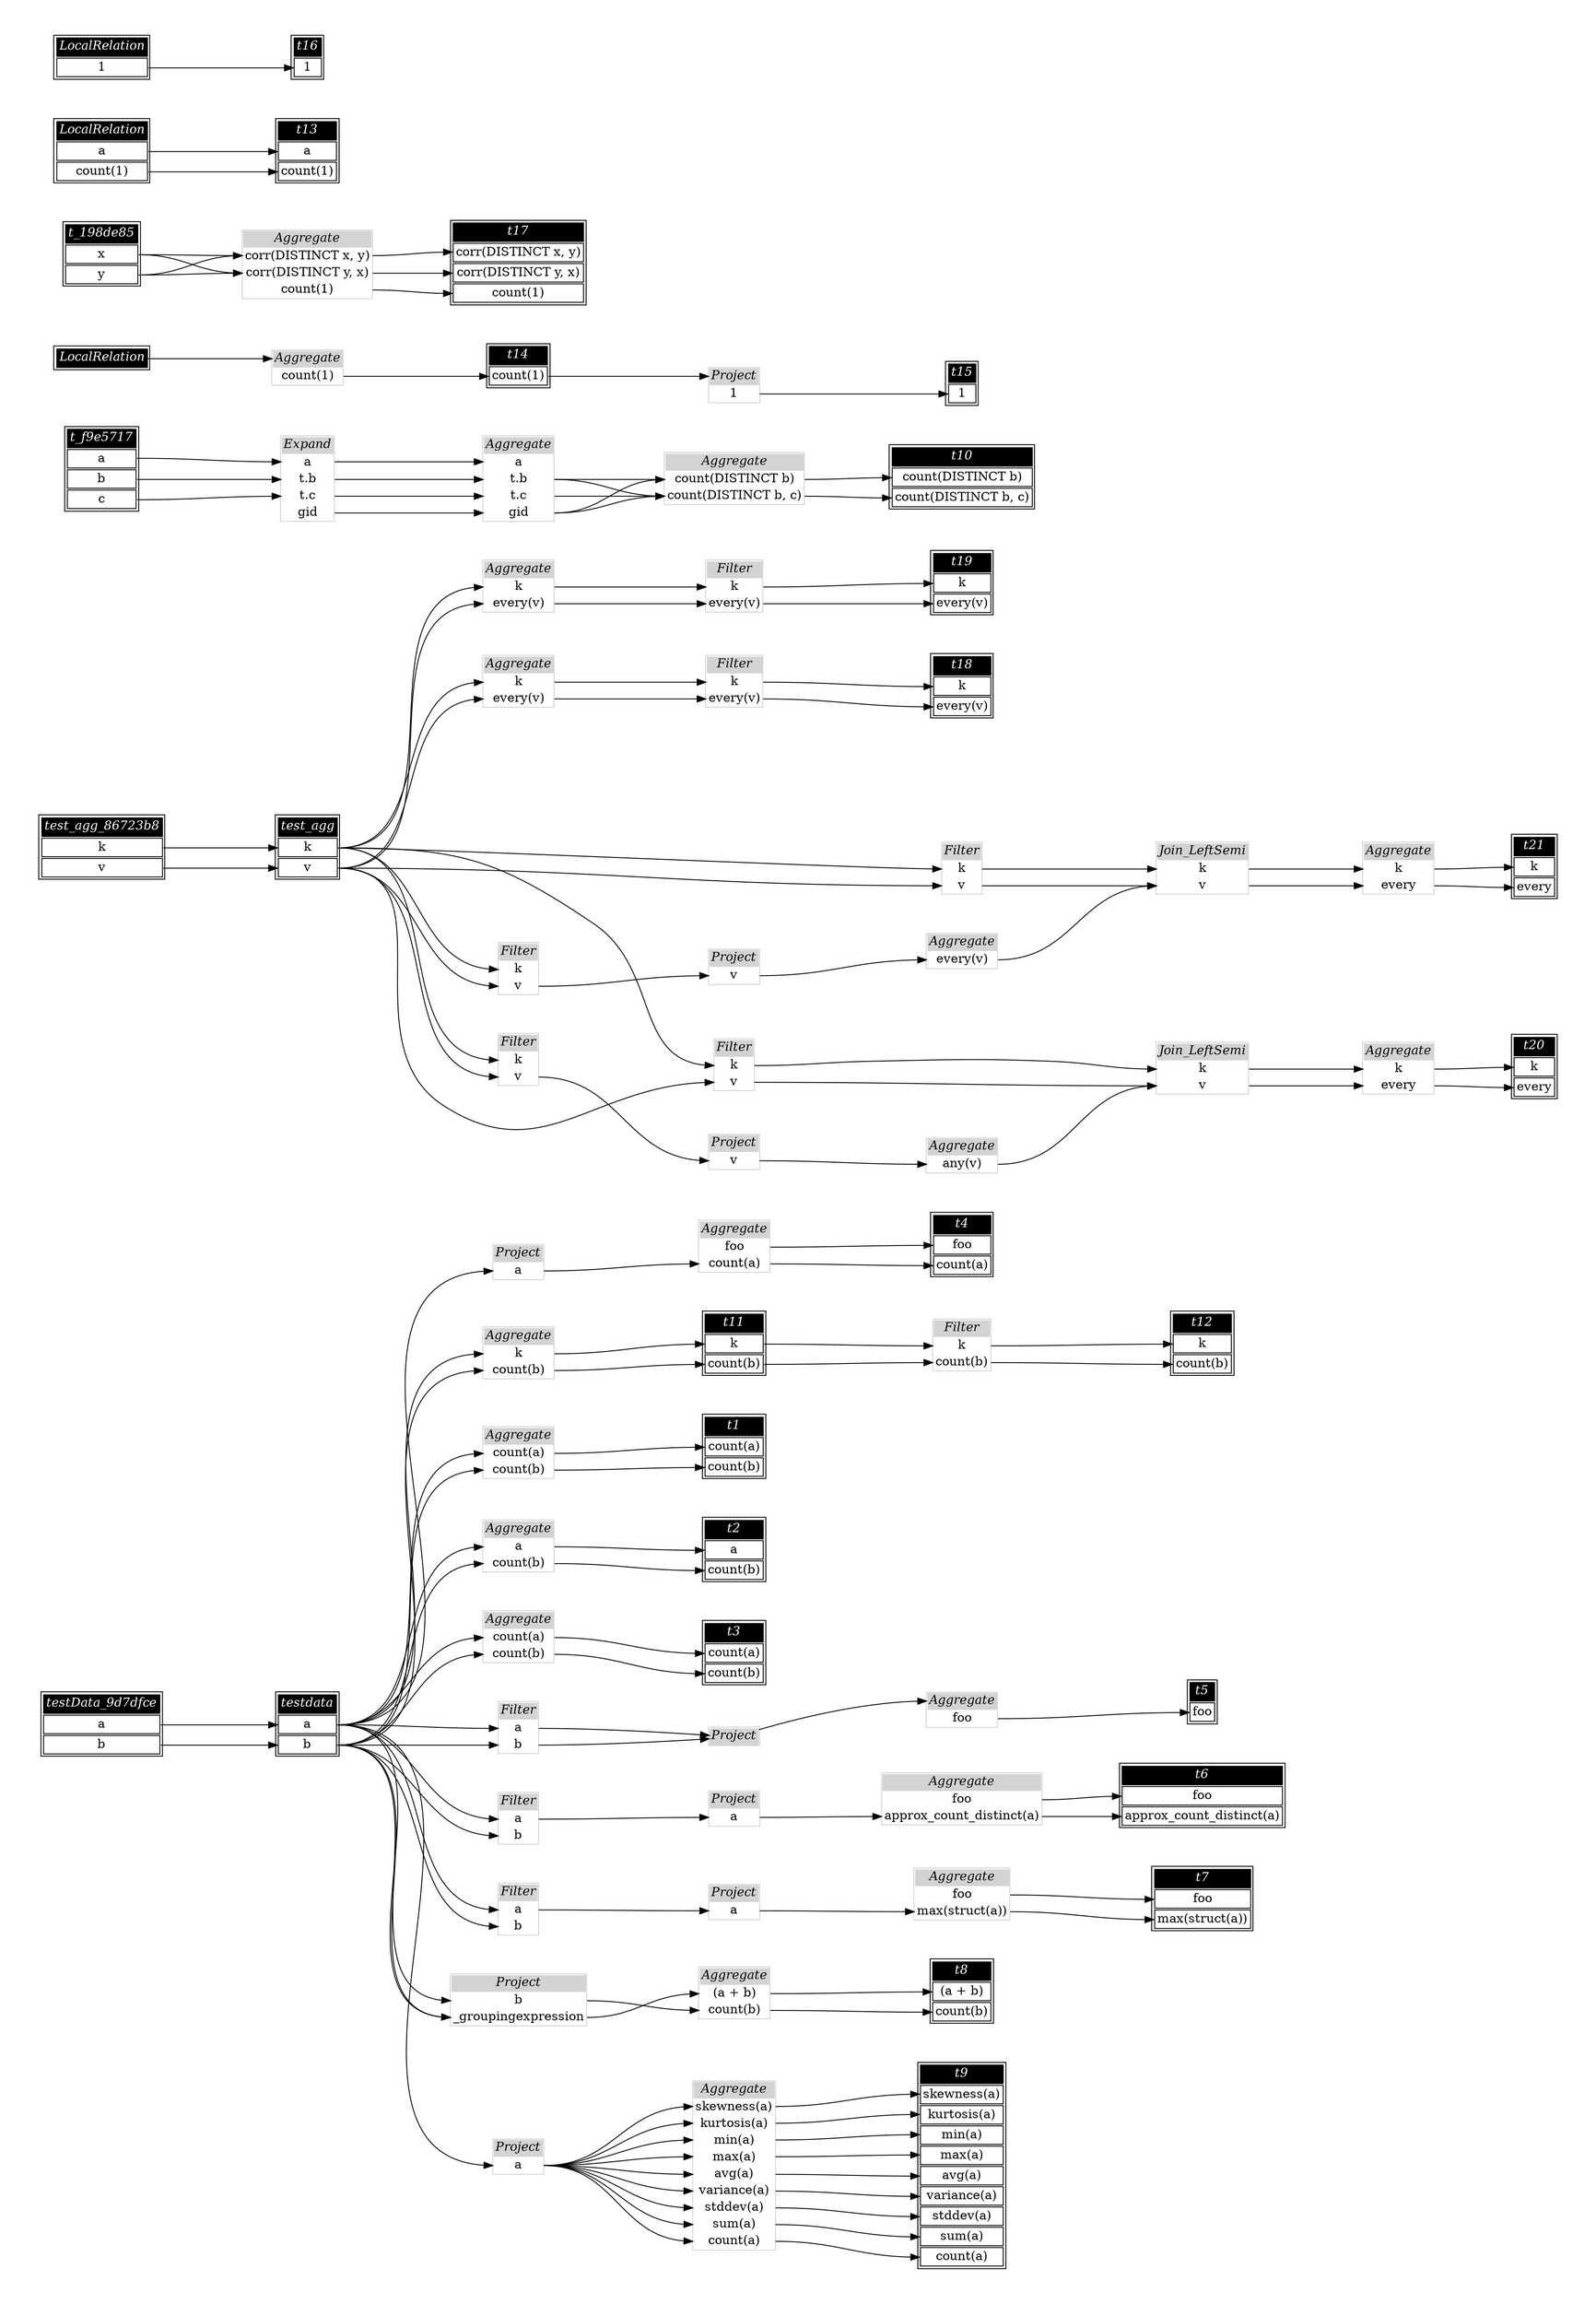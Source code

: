 // Automatically generated by SQLFlowTestSuite


digraph {
  graph [pad="0.5" nodesep="0.5" ranksep="1" fontname="Helvetica" rankdir=LR];
  node [shape=plaintext]

  
"Aggregate_015128c" [label=<
<table color="lightgray" border="1" cellborder="0" cellspacing="0">
  <tr><td bgcolor="lightgray" port="nodeName"><i>Aggregate</i></td></tr>
  <tr><td port="0">foo</td></tr>
<tr><td port="1">count(a)</td></tr>
</table>>];
     

"Aggregate_1d28947" [label=<
<table color="lightgray" border="1" cellborder="0" cellspacing="0">
  <tr><td bgcolor="lightgray" port="nodeName"><i>Aggregate</i></td></tr>
  <tr><td port="0">k</td></tr>
<tr><td port="1">every</td></tr>
</table>>];
     

"Aggregate_2421e35" [label=<
<table color="lightgray" border="1" cellborder="0" cellspacing="0">
  <tr><td bgcolor="lightgray" port="nodeName"><i>Aggregate</i></td></tr>
  <tr><td port="0">k</td></tr>
<tr><td port="1">count(b)</td></tr>
</table>>];
     

"Aggregate_4bc7947" [label=<
<table color="lightgray" border="1" cellborder="0" cellspacing="0">
  <tr><td bgcolor="lightgray" port="nodeName"><i>Aggregate</i></td></tr>
  <tr><td port="0">skewness(a)</td></tr>
<tr><td port="1">kurtosis(a)</td></tr>
<tr><td port="2">min(a)</td></tr>
<tr><td port="3">max(a)</td></tr>
<tr><td port="4">avg(a)</td></tr>
<tr><td port="5">variance(a)</td></tr>
<tr><td port="6">stddev(a)</td></tr>
<tr><td port="7">sum(a)</td></tr>
<tr><td port="8">count(a)</td></tr>
</table>>];
     

"Aggregate_5a139c2" [label=<
<table color="lightgray" border="1" cellborder="0" cellspacing="0">
  <tr><td bgcolor="lightgray" port="nodeName"><i>Aggregate</i></td></tr>
  <tr><td port="0">count(a)</td></tr>
<tr><td port="1">count(b)</td></tr>
</table>>];
     

"Aggregate_5be7385" [label=<
<table color="lightgray" border="1" cellborder="0" cellspacing="0">
  <tr><td bgcolor="lightgray" port="nodeName"><i>Aggregate</i></td></tr>
  <tr><td port="0">a</td></tr>
<tr><td port="1">t.b</td></tr>
<tr><td port="2">t.c</td></tr>
<tr><td port="3">gid</td></tr>
</table>>];
     

"Aggregate_60bfbb1" [label=<
<table color="lightgray" border="1" cellborder="0" cellspacing="0">
  <tr><td bgcolor="lightgray" port="nodeName"><i>Aggregate</i></td></tr>
  <tr><td port="0">count(1)</td></tr>
</table>>];
     

"Aggregate_62be19d" [label=<
<table color="lightgray" border="1" cellborder="0" cellspacing="0">
  <tr><td bgcolor="lightgray" port="nodeName"><i>Aggregate</i></td></tr>
  <tr><td port="0">count(DISTINCT b)</td></tr>
<tr><td port="1">count(DISTINCT b, c)</td></tr>
</table>>];
     

"Aggregate_8056523" [label=<
<table color="lightgray" border="1" cellborder="0" cellspacing="0">
  <tr><td bgcolor="lightgray" port="nodeName"><i>Aggregate</i></td></tr>
  <tr><td port="0">k</td></tr>
<tr><td port="1">every</td></tr>
</table>>];
     

"Aggregate_88016bb" [label=<
<table color="lightgray" border="1" cellborder="0" cellspacing="0">
  <tr><td bgcolor="lightgray" port="nodeName"><i>Aggregate</i></td></tr>
  <tr><td port="0">(a + b)</td></tr>
<tr><td port="1">count(b)</td></tr>
</table>>];
     

"Aggregate_a3fabb6" [label=<
<table color="lightgray" border="1" cellborder="0" cellspacing="0">
  <tr><td bgcolor="lightgray" port="nodeName"><i>Aggregate</i></td></tr>
  <tr><td port="0">foo</td></tr>
<tr><td port="1">max(struct(a))</td></tr>
</table>>];
     

"Aggregate_aaf90d3" [label=<
<table color="lightgray" border="1" cellborder="0" cellspacing="0">
  <tr><td bgcolor="lightgray" port="nodeName"><i>Aggregate</i></td></tr>
  <tr><td port="0">a</td></tr>
<tr><td port="1">count(b)</td></tr>
</table>>];
     

"Aggregate_b76a068" [label=<
<table color="lightgray" border="1" cellborder="0" cellspacing="0">
  <tr><td bgcolor="lightgray" port="nodeName"><i>Aggregate</i></td></tr>
  <tr><td port="0">count(a)</td></tr>
<tr><td port="1">count(b)</td></tr>
</table>>];
     

"Aggregate_c130d15" [label=<
<table color="lightgray" border="1" cellborder="0" cellspacing="0">
  <tr><td bgcolor="lightgray" port="nodeName"><i>Aggregate</i></td></tr>
  <tr><td port="0">every(v)</td></tr>
</table>>];
     

"Aggregate_c533b3d" [label=<
<table color="lightgray" border="1" cellborder="0" cellspacing="0">
  <tr><td bgcolor="lightgray" port="nodeName"><i>Aggregate</i></td></tr>
  <tr><td port="0">foo</td></tr>
</table>>];
     

"Aggregate_c889c86" [label=<
<table color="lightgray" border="1" cellborder="0" cellspacing="0">
  <tr><td bgcolor="lightgray" port="nodeName"><i>Aggregate</i></td></tr>
  <tr><td port="0">k</td></tr>
<tr><td port="1">every(v)</td></tr>
</table>>];
     

"Aggregate_e0e0d84" [label=<
<table color="lightgray" border="1" cellborder="0" cellspacing="0">
  <tr><td bgcolor="lightgray" port="nodeName"><i>Aggregate</i></td></tr>
  <tr><td port="0">k</td></tr>
<tr><td port="1">every(v)</td></tr>
</table>>];
     

"Aggregate_e17ef83" [label=<
<table color="lightgray" border="1" cellborder="0" cellspacing="0">
  <tr><td bgcolor="lightgray" port="nodeName"><i>Aggregate</i></td></tr>
  <tr><td port="0">foo</td></tr>
<tr><td port="1">approx_count_distinct(a)</td></tr>
</table>>];
     

"Aggregate_eb21d95" [label=<
<table color="lightgray" border="1" cellborder="0" cellspacing="0">
  <tr><td bgcolor="lightgray" port="nodeName"><i>Aggregate</i></td></tr>
  <tr><td port="0">corr(DISTINCT x, y)</td></tr>
<tr><td port="1">corr(DISTINCT y, x)</td></tr>
<tr><td port="2">count(1)</td></tr>
</table>>];
     

"Aggregate_f5a8361" [label=<
<table color="lightgray" border="1" cellborder="0" cellspacing="0">
  <tr><td bgcolor="lightgray" port="nodeName"><i>Aggregate</i></td></tr>
  <tr><td port="0">any(v)</td></tr>
</table>>];
     

"Expand_49f75fd" [label=<
<table color="lightgray" border="1" cellborder="0" cellspacing="0">
  <tr><td bgcolor="lightgray" port="nodeName"><i>Expand</i></td></tr>
  <tr><td port="0">a</td></tr>
<tr><td port="1">t.b</td></tr>
<tr><td port="2">t.c</td></tr>
<tr><td port="3">gid</td></tr>
</table>>];
     

"Filter_284a313" [label=<
<table color="lightgray" border="1" cellborder="0" cellspacing="0">
  <tr><td bgcolor="lightgray" port="nodeName"><i>Filter</i></td></tr>
  <tr><td port="0">a</td></tr>
<tr><td port="1">b</td></tr>
</table>>];
     

"Filter_38d74ee" [label=<
<table color="lightgray" border="1" cellborder="0" cellspacing="0">
  <tr><td bgcolor="lightgray" port="nodeName"><i>Filter</i></td></tr>
  <tr><td port="0">k</td></tr>
<tr><td port="1">count(b)</td></tr>
</table>>];
     

"Filter_3ec7e26" [label=<
<table color="lightgray" border="1" cellborder="0" cellspacing="0">
  <tr><td bgcolor="lightgray" port="nodeName"><i>Filter</i></td></tr>
  <tr><td port="0">k</td></tr>
<tr><td port="1">v</td></tr>
</table>>];
     

"Filter_44114ba" [label=<
<table color="lightgray" border="1" cellborder="0" cellspacing="0">
  <tr><td bgcolor="lightgray" port="nodeName"><i>Filter</i></td></tr>
  <tr><td port="0">k</td></tr>
<tr><td port="1">v</td></tr>
</table>>];
     

"Filter_73ceced" [label=<
<table color="lightgray" border="1" cellborder="0" cellspacing="0">
  <tr><td bgcolor="lightgray" port="nodeName"><i>Filter</i></td></tr>
  <tr><td port="0">a</td></tr>
<tr><td port="1">b</td></tr>
</table>>];
     

"Filter_782888e" [label=<
<table color="lightgray" border="1" cellborder="0" cellspacing="0">
  <tr><td bgcolor="lightgray" port="nodeName"><i>Filter</i></td></tr>
  <tr><td port="0">k</td></tr>
<tr><td port="1">v</td></tr>
</table>>];
     

"Filter_afdb822" [label=<
<table color="lightgray" border="1" cellborder="0" cellspacing="0">
  <tr><td bgcolor="lightgray" port="nodeName"><i>Filter</i></td></tr>
  <tr><td port="0">k</td></tr>
<tr><td port="1">every(v)</td></tr>
</table>>];
     

"Filter_b70d74e" [label=<
<table color="lightgray" border="1" cellborder="0" cellspacing="0">
  <tr><td bgcolor="lightgray" port="nodeName"><i>Filter</i></td></tr>
  <tr><td port="0">k</td></tr>
<tr><td port="1">v</td></tr>
</table>>];
     

"Filter_be62c64" [label=<
<table color="lightgray" border="1" cellborder="0" cellspacing="0">
  <tr><td bgcolor="lightgray" port="nodeName"><i>Filter</i></td></tr>
  <tr><td port="0">a</td></tr>
<tr><td port="1">b</td></tr>
</table>>];
     

"Filter_c0c3603" [label=<
<table color="lightgray" border="1" cellborder="0" cellspacing="0">
  <tr><td bgcolor="lightgray" port="nodeName"><i>Filter</i></td></tr>
  <tr><td port="0">k</td></tr>
<tr><td port="1">every(v)</td></tr>
</table>>];
     

"Join_LeftSemi_1f81695" [label=<
<table color="lightgray" border="1" cellborder="0" cellspacing="0">
  <tr><td bgcolor="lightgray" port="nodeName"><i>Join_LeftSemi</i></td></tr>
  <tr><td port="0">k</td></tr>
<tr><td port="1">v</td></tr>
</table>>];
     

"Join_LeftSemi_4971920" [label=<
<table color="lightgray" border="1" cellborder="0" cellspacing="0">
  <tr><td bgcolor="lightgray" port="nodeName"><i>Join_LeftSemi</i></td></tr>
  <tr><td port="0">k</td></tr>
<tr><td port="1">v</td></tr>
</table>>];
     

"LocalRelation_846d9a9" [color="black" label=<
<table>
  <tr><td bgcolor="black" port="nodeName"><i><font color="white">LocalRelation</font></i></td></tr>
  
</table>>];
     

"LocalRelation_96a248c" [color="black" label=<
<table>
  <tr><td bgcolor="black" port="nodeName"><i><font color="white">LocalRelation</font></i></td></tr>
  <tr><td port="0">a</td></tr>
<tr><td port="1">count(1)</td></tr>
</table>>];
     

"LocalRelation_cc0d1ad" [color="black" label=<
<table>
  <tr><td bgcolor="black" port="nodeName"><i><font color="white">LocalRelation</font></i></td></tr>
  <tr><td port="0">1</td></tr>
</table>>];
     

"Project_06280ea" [label=<
<table color="lightgray" border="1" cellborder="0" cellspacing="0">
  <tr><td bgcolor="lightgray" port="nodeName"><i>Project</i></td></tr>
  <tr><td port="0">v</td></tr>
</table>>];
     

"Project_0d059e2" [label=<
<table color="lightgray" border="1" cellborder="0" cellspacing="0">
  <tr><td bgcolor="lightgray" port="nodeName"><i>Project</i></td></tr>
  <tr><td port="0">a</td></tr>
</table>>];
     

"Project_26b3586" [label=<
<table color="lightgray" border="1" cellborder="0" cellspacing="0">
  <tr><td bgcolor="lightgray" port="nodeName"><i>Project</i></td></tr>
  <tr><td port="0">a</td></tr>
</table>>];
     

"Project_3a77ee1" [label=<
<table color="lightgray" border="1" cellborder="0" cellspacing="0">
  <tr><td bgcolor="lightgray" port="nodeName"><i>Project</i></td></tr>
  
</table>>];
     

"Project_5b928a2" [label=<
<table color="lightgray" border="1" cellborder="0" cellspacing="0">
  <tr><td bgcolor="lightgray" port="nodeName"><i>Project</i></td></tr>
  <tr><td port="0">a</td></tr>
</table>>];
     

"Project_5f09fc6" [label=<
<table color="lightgray" border="1" cellborder="0" cellspacing="0">
  <tr><td bgcolor="lightgray" port="nodeName"><i>Project</i></td></tr>
  <tr><td port="0">b</td></tr>
<tr><td port="1">_groupingexpression</td></tr>
</table>>];
     

"Project_68ae56f" [label=<
<table color="lightgray" border="1" cellborder="0" cellspacing="0">
  <tr><td bgcolor="lightgray" port="nodeName"><i>Project</i></td></tr>
  <tr><td port="0">1</td></tr>
</table>>];
     

"Project_a305cb1" [label=<
<table color="lightgray" border="1" cellborder="0" cellspacing="0">
  <tr><td bgcolor="lightgray" port="nodeName"><i>Project</i></td></tr>
  <tr><td port="0">a</td></tr>
</table>>];
     

"Project_d59cfa5" [label=<
<table color="lightgray" border="1" cellborder="0" cellspacing="0">
  <tr><td bgcolor="lightgray" port="nodeName"><i>Project</i></td></tr>
  <tr><td port="0">v</td></tr>
</table>>];
     

"t1" [color="black" label=<
<table>
  <tr><td bgcolor="black" port="nodeName"><i><font color="white">t1</font></i></td></tr>
  <tr><td port="0">count(a)</td></tr>
<tr><td port="1">count(b)</td></tr>
</table>>];
     

"t10" [color="black" label=<
<table>
  <tr><td bgcolor="black" port="nodeName"><i><font color="white">t10</font></i></td></tr>
  <tr><td port="0">count(DISTINCT b)</td></tr>
<tr><td port="1">count(DISTINCT b, c)</td></tr>
</table>>];
     

"t11" [color="black" label=<
<table>
  <tr><td bgcolor="black" port="nodeName"><i><font color="white">t11</font></i></td></tr>
  <tr><td port="0">k</td></tr>
<tr><td port="1">count(b)</td></tr>
</table>>];
     

"t12" [color="black" label=<
<table>
  <tr><td bgcolor="black" port="nodeName"><i><font color="white">t12</font></i></td></tr>
  <tr><td port="0">k</td></tr>
<tr><td port="1">count(b)</td></tr>
</table>>];
     

"t13" [color="black" label=<
<table>
  <tr><td bgcolor="black" port="nodeName"><i><font color="white">t13</font></i></td></tr>
  <tr><td port="0">a</td></tr>
<tr><td port="1">count(1)</td></tr>
</table>>];
     

"t14" [color="black" label=<
<table>
  <tr><td bgcolor="black" port="nodeName"><i><font color="white">t14</font></i></td></tr>
  <tr><td port="0">count(1)</td></tr>
</table>>];
     

"t15" [color="black" label=<
<table>
  <tr><td bgcolor="black" port="nodeName"><i><font color="white">t15</font></i></td></tr>
  <tr><td port="0">1</td></tr>
</table>>];
     

"t16" [color="black" label=<
<table>
  <tr><td bgcolor="black" port="nodeName"><i><font color="white">t16</font></i></td></tr>
  <tr><td port="0">1</td></tr>
</table>>];
     

"t17" [color="black" label=<
<table>
  <tr><td bgcolor="black" port="nodeName"><i><font color="white">t17</font></i></td></tr>
  <tr><td port="0">corr(DISTINCT x, y)</td></tr>
<tr><td port="1">corr(DISTINCT y, x)</td></tr>
<tr><td port="2">count(1)</td></tr>
</table>>];
     

"t18" [color="black" label=<
<table>
  <tr><td bgcolor="black" port="nodeName"><i><font color="white">t18</font></i></td></tr>
  <tr><td port="0">k</td></tr>
<tr><td port="1">every(v)</td></tr>
</table>>];
     

"t19" [color="black" label=<
<table>
  <tr><td bgcolor="black" port="nodeName"><i><font color="white">t19</font></i></td></tr>
  <tr><td port="0">k</td></tr>
<tr><td port="1">every(v)</td></tr>
</table>>];
     

"t2" [color="black" label=<
<table>
  <tr><td bgcolor="black" port="nodeName"><i><font color="white">t2</font></i></td></tr>
  <tr><td port="0">a</td></tr>
<tr><td port="1">count(b)</td></tr>
</table>>];
     

"t20" [color="black" label=<
<table>
  <tr><td bgcolor="black" port="nodeName"><i><font color="white">t20</font></i></td></tr>
  <tr><td port="0">k</td></tr>
<tr><td port="1">every</td></tr>
</table>>];
     

"t21" [color="black" label=<
<table>
  <tr><td bgcolor="black" port="nodeName"><i><font color="white">t21</font></i></td></tr>
  <tr><td port="0">k</td></tr>
<tr><td port="1">every</td></tr>
</table>>];
     

"t3" [color="black" label=<
<table>
  <tr><td bgcolor="black" port="nodeName"><i><font color="white">t3</font></i></td></tr>
  <tr><td port="0">count(a)</td></tr>
<tr><td port="1">count(b)</td></tr>
</table>>];
     

"t4" [color="black" label=<
<table>
  <tr><td bgcolor="black" port="nodeName"><i><font color="white">t4</font></i></td></tr>
  <tr><td port="0">foo</td></tr>
<tr><td port="1">count(a)</td></tr>
</table>>];
     

"t5" [color="black" label=<
<table>
  <tr><td bgcolor="black" port="nodeName"><i><font color="white">t5</font></i></td></tr>
  <tr><td port="0">foo</td></tr>
</table>>];
     

"t6" [color="black" label=<
<table>
  <tr><td bgcolor="black" port="nodeName"><i><font color="white">t6</font></i></td></tr>
  <tr><td port="0">foo</td></tr>
<tr><td port="1">approx_count_distinct(a)</td></tr>
</table>>];
     

"t7" [color="black" label=<
<table>
  <tr><td bgcolor="black" port="nodeName"><i><font color="white">t7</font></i></td></tr>
  <tr><td port="0">foo</td></tr>
<tr><td port="1">max(struct(a))</td></tr>
</table>>];
     

"t8" [color="black" label=<
<table>
  <tr><td bgcolor="black" port="nodeName"><i><font color="white">t8</font></i></td></tr>
  <tr><td port="0">(a + b)</td></tr>
<tr><td port="1">count(b)</td></tr>
</table>>];
     

"t9" [color="black" label=<
<table>
  <tr><td bgcolor="black" port="nodeName"><i><font color="white">t9</font></i></td></tr>
  <tr><td port="0">skewness(a)</td></tr>
<tr><td port="1">kurtosis(a)</td></tr>
<tr><td port="2">min(a)</td></tr>
<tr><td port="3">max(a)</td></tr>
<tr><td port="4">avg(a)</td></tr>
<tr><td port="5">variance(a)</td></tr>
<tr><td port="6">stddev(a)</td></tr>
<tr><td port="7">sum(a)</td></tr>
<tr><td port="8">count(a)</td></tr>
</table>>];
     

"t_198de85" [color="black" label=<
<table>
  <tr><td bgcolor="black" port="nodeName"><i><font color="white">t_198de85</font></i></td></tr>
  <tr><td port="0">x</td></tr>
<tr><td port="1">y</td></tr>
</table>>];
     

"t_f9e5717" [color="black" label=<
<table>
  <tr><td bgcolor="black" port="nodeName"><i><font color="white">t_f9e5717</font></i></td></tr>
  <tr><td port="0">a</td></tr>
<tr><td port="1">b</td></tr>
<tr><td port="2">c</td></tr>
</table>>];
     

"testData_9d7dfce" [color="black" label=<
<table>
  <tr><td bgcolor="black" port="nodeName"><i><font color="white">testData_9d7dfce</font></i></td></tr>
  <tr><td port="0">a</td></tr>
<tr><td port="1">b</td></tr>
</table>>];
     

"test_agg" [color="black" label=<
<table>
  <tr><td bgcolor="black" port="nodeName"><i><font color="white">test_agg</font></i></td></tr>
  <tr><td port="0">k</td></tr>
<tr><td port="1">v</td></tr>
</table>>];
     

"test_agg_86723b8" [color="black" label=<
<table>
  <tr><td bgcolor="black" port="nodeName"><i><font color="white">test_agg_86723b8</font></i></td></tr>
  <tr><td port="0">k</td></tr>
<tr><td port="1">v</td></tr>
</table>>];
     

"testdata" [color="black" label=<
<table>
  <tr><td bgcolor="black" port="nodeName"><i><font color="white">testdata</font></i></td></tr>
  <tr><td port="0">a</td></tr>
<tr><td port="1">b</td></tr>
</table>>];
     
  "Aggregate_015128c":0 -> "t4":0;
"Aggregate_015128c":1 -> "t4":1;
"Aggregate_1d28947":0 -> "t21":0;
"Aggregate_1d28947":1 -> "t21":1;
"Aggregate_2421e35":0 -> "t11":0;
"Aggregate_2421e35":1 -> "t11":1;
"Aggregate_4bc7947":0 -> "t9":0;
"Aggregate_4bc7947":1 -> "t9":1;
"Aggregate_4bc7947":2 -> "t9":2;
"Aggregate_4bc7947":3 -> "t9":3;
"Aggregate_4bc7947":4 -> "t9":4;
"Aggregate_4bc7947":5 -> "t9":5;
"Aggregate_4bc7947":6 -> "t9":6;
"Aggregate_4bc7947":7 -> "t9":7;
"Aggregate_4bc7947":8 -> "t9":8;
"Aggregate_5a139c2":0 -> "t1":0;
"Aggregate_5a139c2":1 -> "t1":1;
"Aggregate_5be7385":1 -> "Aggregate_62be19d":0;
"Aggregate_5be7385":1 -> "Aggregate_62be19d":1;
"Aggregate_5be7385":2 -> "Aggregate_62be19d":1;
"Aggregate_5be7385":3 -> "Aggregate_62be19d":0;
"Aggregate_5be7385":3 -> "Aggregate_62be19d":1;
"Aggregate_60bfbb1":0 -> "t14":0;
"Aggregate_62be19d":0 -> "t10":0;
"Aggregate_62be19d":1 -> "t10":1;
"Aggregate_8056523":0 -> "t20":0;
"Aggregate_8056523":1 -> "t20":1;
"Aggregate_88016bb":0 -> "t8":0;
"Aggregate_88016bb":1 -> "t8":1;
"Aggregate_a3fabb6":0 -> "t7":0;
"Aggregate_a3fabb6":1 -> "t7":1;
"Aggregate_aaf90d3":0 -> "t2":0;
"Aggregate_aaf90d3":1 -> "t2":1;
"Aggregate_b76a068":0 -> "t3":0;
"Aggregate_b76a068":1 -> "t3":1;
"Aggregate_c130d15":0 -> "Join_LeftSemi_1f81695":1;
"Aggregate_c533b3d":0 -> "t5":0;
"Aggregate_c889c86":0 -> "Filter_c0c3603":0;
"Aggregate_c889c86":1 -> "Filter_c0c3603":1;
"Aggregate_e0e0d84":0 -> "Filter_afdb822":0;
"Aggregate_e0e0d84":1 -> "Filter_afdb822":1;
"Aggregate_e17ef83":0 -> "t6":0;
"Aggregate_e17ef83":1 -> "t6":1;
"Aggregate_eb21d95":0 -> "t17":0;
"Aggregate_eb21d95":1 -> "t17":1;
"Aggregate_eb21d95":2 -> "t17":2;
"Aggregate_f5a8361":0 -> "Join_LeftSemi_4971920":1;
"Expand_49f75fd":0 -> "Aggregate_5be7385":0;
"Expand_49f75fd":1 -> "Aggregate_5be7385":1;
"Expand_49f75fd":2 -> "Aggregate_5be7385":2;
"Expand_49f75fd":3 -> "Aggregate_5be7385":3;
"Filter_284a313":0 -> "Project_3a77ee1":nodeName;
"Filter_284a313":1 -> "Project_3a77ee1":nodeName;
"Filter_38d74ee":0 -> "t12":0;
"Filter_38d74ee":1 -> "t12":1;
"Filter_3ec7e26":0 -> "Join_LeftSemi_4971920":0;
"Filter_3ec7e26":1 -> "Join_LeftSemi_4971920":1;
"Filter_44114ba":1 -> "Project_06280ea":0;
"Filter_73ceced":0 -> "Project_0d059e2":0;
"Filter_782888e":0 -> "Join_LeftSemi_1f81695":0;
"Filter_782888e":1 -> "Join_LeftSemi_1f81695":1;
"Filter_afdb822":0 -> "t18":0;
"Filter_afdb822":1 -> "t18":1;
"Filter_b70d74e":1 -> "Project_d59cfa5":0;
"Filter_be62c64":0 -> "Project_26b3586":0;
"Filter_c0c3603":0 -> "t19":0;
"Filter_c0c3603":1 -> "t19":1;
"Join_LeftSemi_1f81695":0 -> "Aggregate_1d28947":0;
"Join_LeftSemi_1f81695":1 -> "Aggregate_1d28947":1;
"Join_LeftSemi_4971920":0 -> "Aggregate_8056523":0;
"Join_LeftSemi_4971920":1 -> "Aggregate_8056523":1;
"LocalRelation_846d9a9":nodeName -> "Aggregate_60bfbb1":nodeName;
"LocalRelation_96a248c":0 -> "t13":0;
"LocalRelation_96a248c":1 -> "t13":1;
"LocalRelation_cc0d1ad":0 -> "t16":0;
"Project_06280ea":0 -> "Aggregate_f5a8361":0;
"Project_0d059e2":0 -> "Aggregate_e17ef83":1;
"Project_26b3586":0 -> "Aggregate_a3fabb6":1;
"Project_3a77ee1":nodeName -> "Aggregate_c533b3d":nodeName;
"Project_5b928a2":0 -> "Aggregate_015128c":1;
"Project_5f09fc6":0 -> "Aggregate_88016bb":1;
"Project_5f09fc6":1 -> "Aggregate_88016bb":0;
"Project_68ae56f":0 -> "t15":0;
"Project_a305cb1":0 -> "Aggregate_4bc7947":0;
"Project_a305cb1":0 -> "Aggregate_4bc7947":1;
"Project_a305cb1":0 -> "Aggregate_4bc7947":2;
"Project_a305cb1":0 -> "Aggregate_4bc7947":3;
"Project_a305cb1":0 -> "Aggregate_4bc7947":4;
"Project_a305cb1":0 -> "Aggregate_4bc7947":5;
"Project_a305cb1":0 -> "Aggregate_4bc7947":6;
"Project_a305cb1":0 -> "Aggregate_4bc7947":7;
"Project_a305cb1":0 -> "Aggregate_4bc7947":8;
"Project_d59cfa5":0 -> "Aggregate_c130d15":0;
"t11":0 -> "Filter_38d74ee":0;
"t11":1 -> "Filter_38d74ee":1;
"t14":0 -> "Project_68ae56f":nodeName;
"t_198de85":0 -> "Aggregate_eb21d95":0;
"t_198de85":0 -> "Aggregate_eb21d95":1;
"t_198de85":1 -> "Aggregate_eb21d95":0;
"t_198de85":1 -> "Aggregate_eb21d95":1;
"t_f9e5717":0 -> "Expand_49f75fd":0;
"t_f9e5717":1 -> "Expand_49f75fd":1;
"t_f9e5717":2 -> "Expand_49f75fd":2;
"testData_9d7dfce":0 -> "testdata":0;
"testData_9d7dfce":1 -> "testdata":1;
"test_agg":0 -> "Aggregate_c889c86":0;
"test_agg":0 -> "Aggregate_e0e0d84":0;
"test_agg":0 -> "Filter_3ec7e26":0;
"test_agg":0 -> "Filter_44114ba":0;
"test_agg":0 -> "Filter_782888e":0;
"test_agg":0 -> "Filter_b70d74e":0;
"test_agg":1 -> "Aggregate_c889c86":1;
"test_agg":1 -> "Aggregate_e0e0d84":1;
"test_agg":1 -> "Filter_3ec7e26":1;
"test_agg":1 -> "Filter_44114ba":1;
"test_agg":1 -> "Filter_782888e":1;
"test_agg":1 -> "Filter_b70d74e":1;
"test_agg_86723b8":0 -> "test_agg":0;
"test_agg_86723b8":1 -> "test_agg":1;
"testdata":0 -> "Aggregate_2421e35":0;
"testdata":0 -> "Aggregate_5a139c2":0;
"testdata":0 -> "Aggregate_aaf90d3":0;
"testdata":0 -> "Aggregate_b76a068":0;
"testdata":0 -> "Filter_284a313":0;
"testdata":0 -> "Filter_73ceced":0;
"testdata":0 -> "Filter_be62c64":0;
"testdata":0 -> "Project_5b928a2":0;
"testdata":0 -> "Project_5f09fc6":1;
"testdata":0 -> "Project_a305cb1":0;
"testdata":1 -> "Aggregate_2421e35":1;
"testdata":1 -> "Aggregate_5a139c2":1;
"testdata":1 -> "Aggregate_aaf90d3":1;
"testdata":1 -> "Aggregate_b76a068":1;
"testdata":1 -> "Filter_284a313":1;
"testdata":1 -> "Filter_73ceced":1;
"testdata":1 -> "Filter_be62c64":1;
"testdata":1 -> "Project_5f09fc6":0;
"testdata":1 -> "Project_5f09fc6":1;
}
       